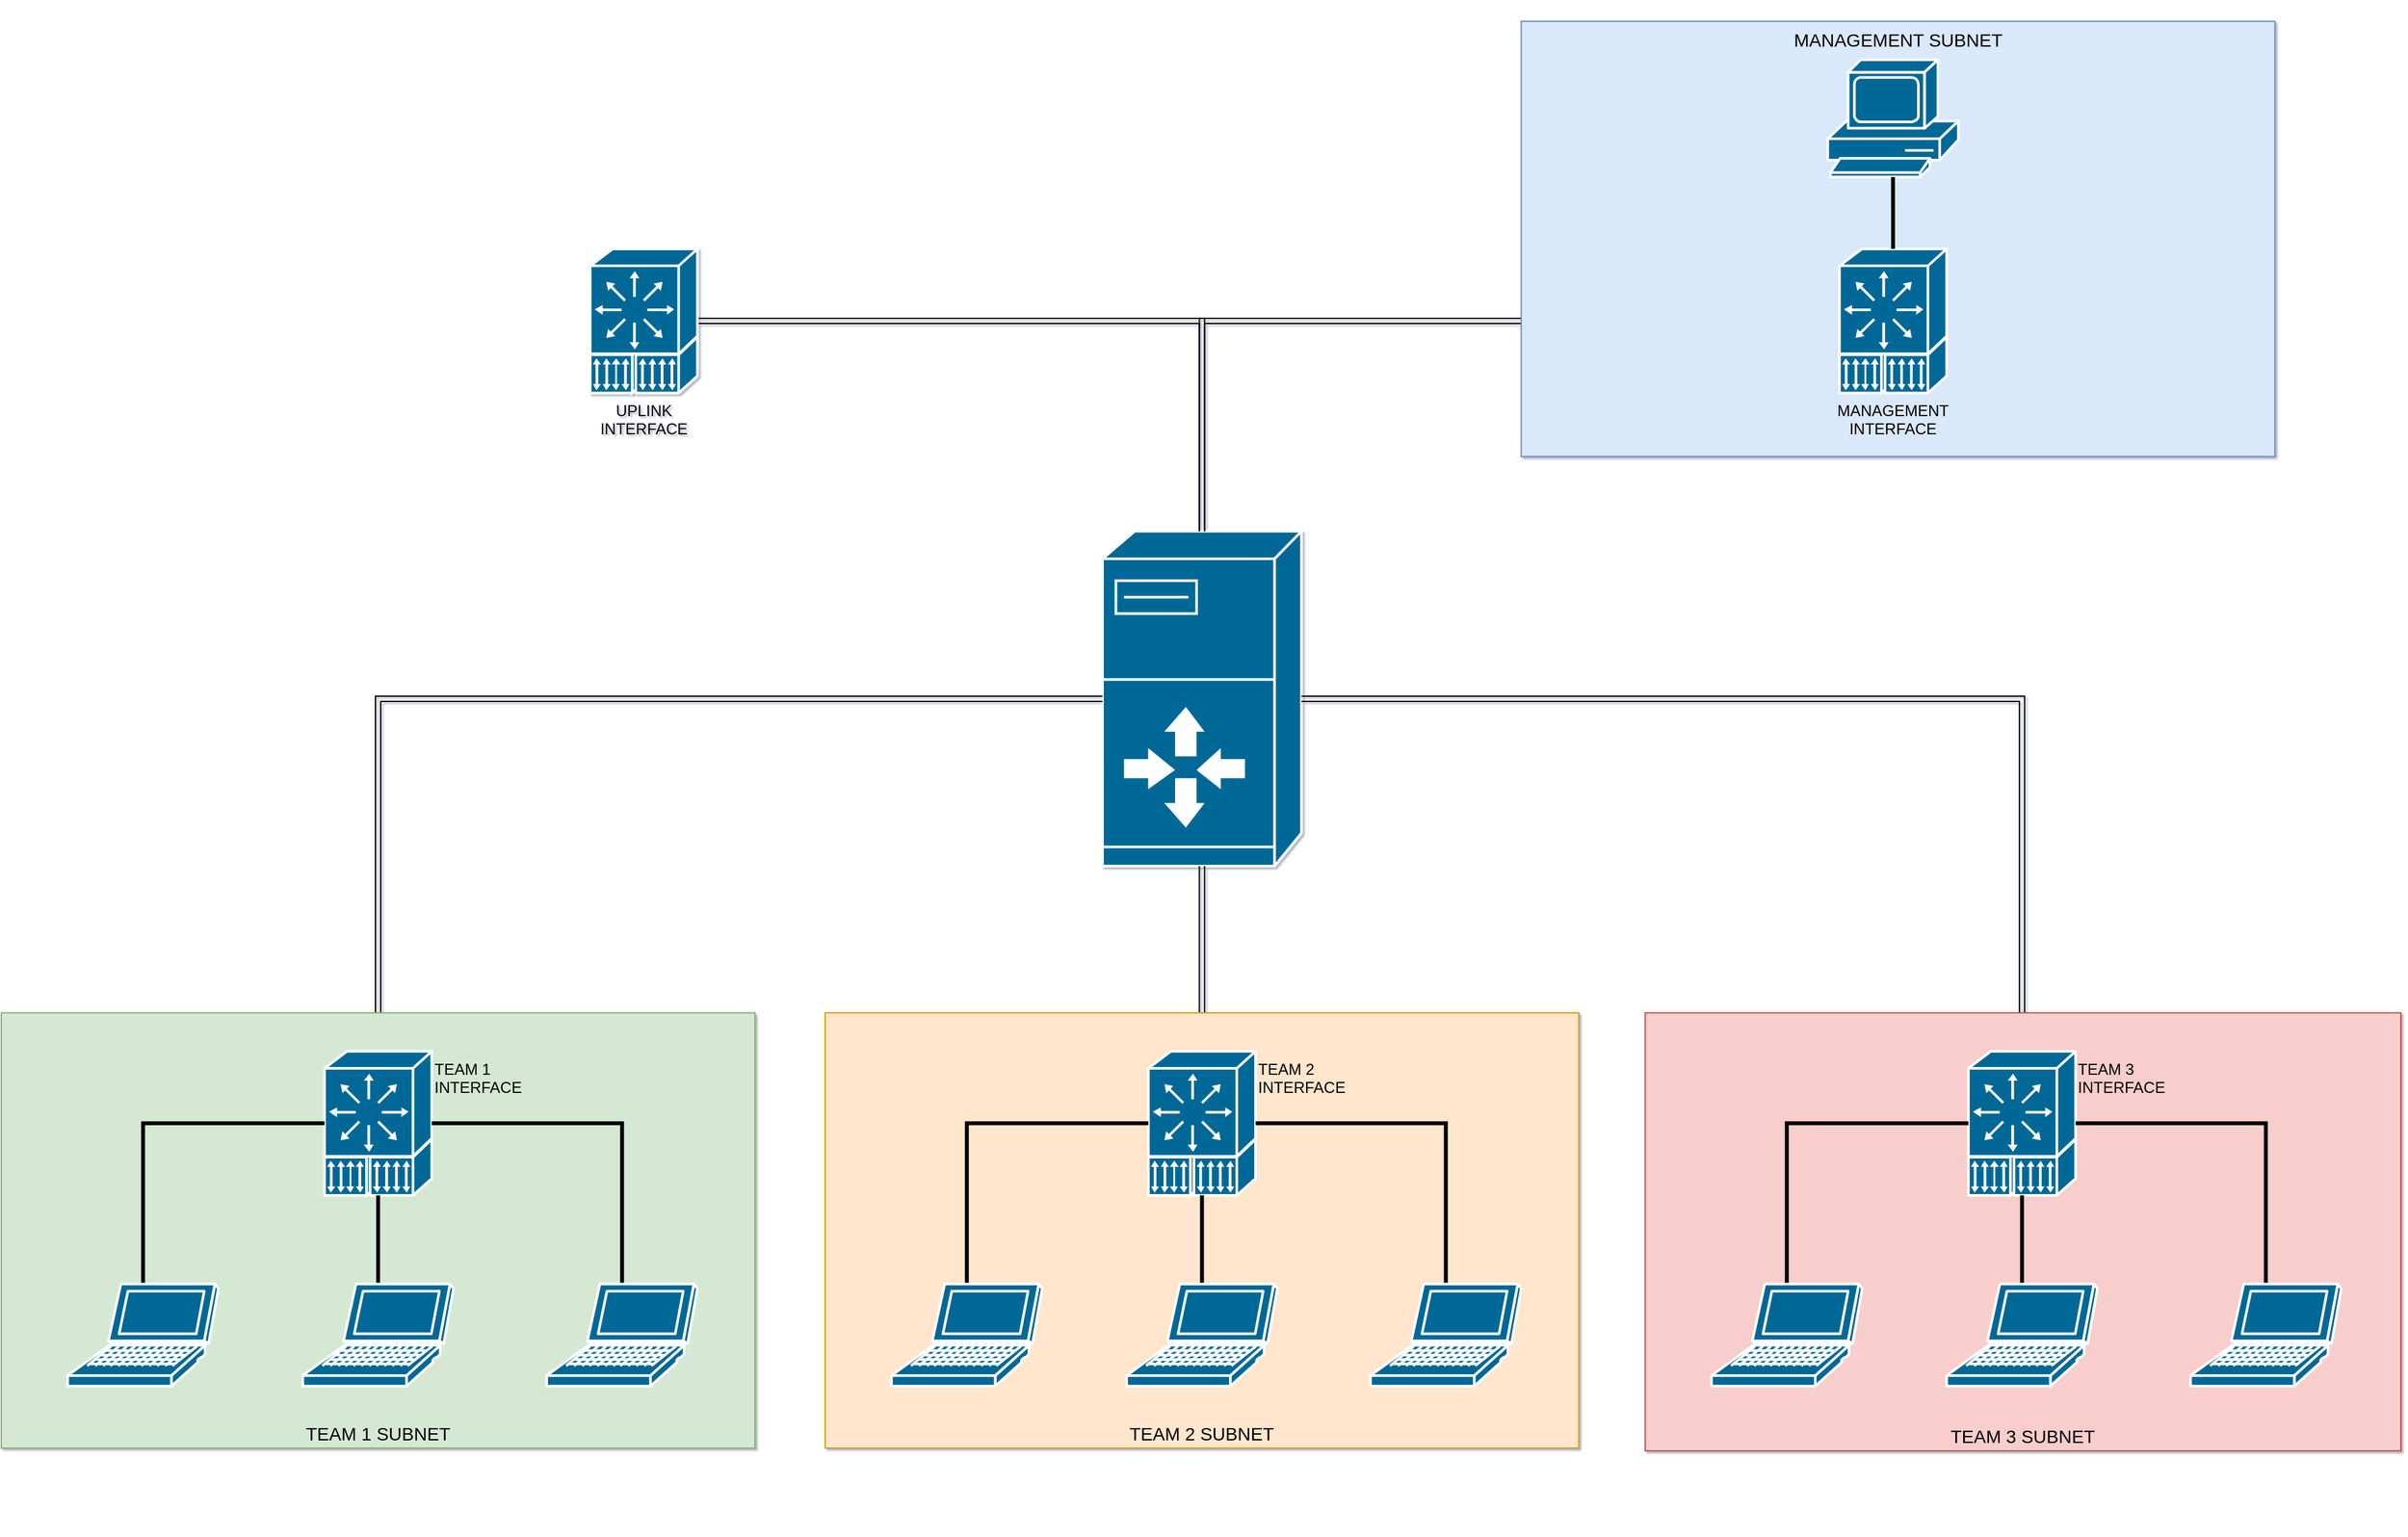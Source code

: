 <mxfile version="12.7.0" type="github">
  <diagram id="l5GeEBfZHHssQlTQPTFa" name="Page-1">
    <mxGraphModel dx="3085" dy="1968" grid="1" gridSize="10" guides="1" tooltips="1" connect="1" arrows="1" fold="1" page="1" pageScale="1" pageWidth="1920" pageHeight="1200" math="0" shadow="1">
      <root>
        <mxCell id="0"/>
        <mxCell id="1" parent="0"/>
        <mxCell id="Bj6Bwo_ux3LitwSMZHOG-42" value="" style="group" vertex="1" connectable="0" parent="1">
          <mxGeometry x="95" y="9.5" width="1790" height="1180.22" as="geometry"/>
        </mxCell>
        <mxCell id="af_4JqwX-g0Q7I4TWF5g-1" value="" style="shape=mxgraph.cisco.servers.server_with_router;html=1;dashed=0;fillColor=#036897;strokeColor=#ffffff;strokeWidth=2;verticalLabelPosition=bottom;verticalAlign=top" parent="1" vertex="1">
          <mxGeometry x="884.011" y="418.786" width="153.351" height="258.253" as="geometry"/>
        </mxCell>
        <mxCell id="af_4JqwX-g0Q7I4TWF5g-19" value="" style="edgeStyle=orthogonalEdgeStyle;rounded=0;orthogonalLoop=1;jettySize=auto;html=1;shape=link;targetPortConstraint=west;" parent="1" source="af_4JqwX-g0Q7I4TWF5g-1" target="af_4JqwX-g0Q7I4TWF5g-11" edge="1">
          <mxGeometry relative="1" as="geometry"/>
        </mxCell>
        <mxCell id="af_4JqwX-g0Q7I4TWF5g-16" value="" style="edgeStyle=orthogonalEdgeStyle;rounded=0;orthogonalLoop=1;jettySize=auto;html=1;shape=link;" parent="1" source="af_4JqwX-g0Q7I4TWF5g-1" target="af_4JqwX-g0Q7I4TWF5g-14" edge="1">
          <mxGeometry relative="1" as="geometry"/>
        </mxCell>
        <mxCell id="Bj6Bwo_ux3LitwSMZHOG-36" style="edgeStyle=orthogonalEdgeStyle;shape=link;rounded=0;orthogonalLoop=1;jettySize=auto;html=1;sourcePortConstraint=north;" edge="1" parent="1" source="Bj6Bwo_ux3LitwSMZHOG-20" target="af_4JqwX-g0Q7I4TWF5g-1">
          <mxGeometry relative="1" as="geometry"/>
        </mxCell>
        <mxCell id="Bj6Bwo_ux3LitwSMZHOG-35" style="edgeStyle=orthogonalEdgeStyle;rounded=0;orthogonalLoop=1;jettySize=auto;html=1;shape=link;sourcePortConstraint=north;" edge="1" parent="1" source="Bj6Bwo_ux3LitwSMZHOG-28" target="af_4JqwX-g0Q7I4TWF5g-1">
          <mxGeometry relative="1" as="geometry"/>
        </mxCell>
        <mxCell id="Bj6Bwo_ux3LitwSMZHOG-41" style="edgeStyle=orthogonalEdgeStyle;shape=link;rounded=0;orthogonalLoop=1;jettySize=auto;html=1;" edge="1" parent="1" source="Bj6Bwo_ux3LitwSMZHOG-39" target="af_4JqwX-g0Q7I4TWF5g-1">
          <mxGeometry relative="1" as="geometry"/>
        </mxCell>
        <mxCell id="Bj6Bwo_ux3LitwSMZHOG-44" value="" style="group" vertex="1" connectable="0" parent="1">
          <mxGeometry x="35" y="790.212" width="1850.0" height="337.848" as="geometry"/>
        </mxCell>
        <mxCell id="af_4JqwX-g0Q7I4TWF5g-32" value="TEAM 2 SUBNET" style="whiteSpace=wrap;html=1;fillColor=#ffe6cc;fontSize=14;strokeColor=#d79b00;verticalAlign=bottom;flipV=0;flipH=0;align=center;labelPosition=center;verticalLabelPosition=middle;direction=south;" parent="Bj6Bwo_ux3LitwSMZHOG-44" vertex="1">
          <mxGeometry x="635.151" y="0.005" width="581.072" height="335.729" as="geometry"/>
        </mxCell>
        <mxCell id="af_4JqwX-g0Q7I4TWF5g-14" value="TEAM 2&lt;br&gt;INTERFACE" style="shape=mxgraph.cisco.computers_and_peripherals.pc_adapter_card;html=1;dashed=0;fillColor=#036897;strokeColor=#ffffff;strokeWidth=2;verticalLabelPosition=middle;verticalAlign=top;labelPosition=right;align=left;" parent="Bj6Bwo_ux3LitwSMZHOG-44" vertex="1">
          <mxGeometry x="884.366" y="29.704" width="82.641" height="111.049" as="geometry"/>
        </mxCell>
        <mxCell id="af_4JqwX-g0Q7I4TWF5g-82" style="edgeStyle=orthogonalEdgeStyle;rounded=0;orthogonalLoop=1;jettySize=auto;html=1;endArrow=none;endFill=0;strokeWidth=3;sourcePortConstraint=north;" parent="Bj6Bwo_ux3LitwSMZHOG-44" source="af_4JqwX-g0Q7I4TWF5g-34" target="af_4JqwX-g0Q7I4TWF5g-14" edge="1">
          <mxGeometry relative="1" as="geometry"/>
        </mxCell>
        <mxCell id="af_4JqwX-g0Q7I4TWF5g-34" value="" style="shape=mxgraph.cisco.computers_and_peripherals.laptop;html=1;pointerEvents=1;dashed=0;fillColor=#036897;strokeColor=#ffffff;strokeWidth=2;verticalLabelPosition=bottom;verticalAlign=top;align=center;outlineConnect=0;" parent="Bj6Bwo_ux3LitwSMZHOG-44" vertex="1">
          <mxGeometry x="1055.614" y="209.19" width="116.214" height="78.767" as="geometry"/>
        </mxCell>
        <mxCell id="af_4JqwX-g0Q7I4TWF5g-81" style="edgeStyle=orthogonalEdgeStyle;rounded=0;orthogonalLoop=1;jettySize=auto;html=1;endArrow=none;endFill=0;strokeWidth=3;targetPortConstraint=west;" parent="Bj6Bwo_ux3LitwSMZHOG-44" source="af_4JqwX-g0Q7I4TWF5g-37" target="af_4JqwX-g0Q7I4TWF5g-14" edge="1">
          <mxGeometry relative="1" as="geometry"/>
        </mxCell>
        <mxCell id="af_4JqwX-g0Q7I4TWF5g-37" value="" style="shape=mxgraph.cisco.computers_and_peripherals.laptop;html=1;pointerEvents=1;dashed=0;fillColor=#036897;strokeColor=#ffffff;strokeWidth=2;verticalLabelPosition=bottom;verticalAlign=top;align=center;outlineConnect=0;" parent="Bj6Bwo_ux3LitwSMZHOG-44" vertex="1">
          <mxGeometry x="686.311" y="209.19" width="116.214" height="78.767" as="geometry"/>
        </mxCell>
        <mxCell id="af_4JqwX-g0Q7I4TWF5g-84" value="" style="edgeStyle=orthogonalEdgeStyle;rounded=0;orthogonalLoop=1;jettySize=auto;html=1;endArrow=none;endFill=0;strokeWidth=3;" parent="Bj6Bwo_ux3LitwSMZHOG-44" source="af_4JqwX-g0Q7I4TWF5g-38" target="af_4JqwX-g0Q7I4TWF5g-14" edge="1">
          <mxGeometry relative="1" as="geometry"/>
        </mxCell>
        <mxCell id="af_4JqwX-g0Q7I4TWF5g-38" value="" style="shape=mxgraph.cisco.computers_and_peripherals.laptop;html=1;pointerEvents=1;dashed=0;fillColor=#036897;strokeColor=#ffffff;strokeWidth=2;verticalLabelPosition=bottom;verticalAlign=top;align=center;outlineConnect=0;" parent="Bj6Bwo_ux3LitwSMZHOG-44" vertex="1">
          <mxGeometry x="867.579" y="209.19" width="116.214" height="78.767" as="geometry"/>
        </mxCell>
        <mxCell id="Bj6Bwo_ux3LitwSMZHOG-19" value="TEAM 3 SUBNET" style="whiteSpace=wrap;html=1;fillColor=#f8cecc;fontSize=14;strokeColor=#b85450;verticalAlign=bottom;flipV=0;flipH=0;align=center;labelPosition=center;verticalLabelPosition=middle;direction=south;" vertex="1" parent="Bj6Bwo_ux3LitwSMZHOG-44">
          <mxGeometry x="1267.382" width="582.618" height="337.848" as="geometry"/>
        </mxCell>
        <mxCell id="Bj6Bwo_ux3LitwSMZHOG-20" value="TEAM 3&lt;br&gt;INTERFACE" style="shape=mxgraph.cisco.computers_and_peripherals.pc_adapter_card;html=1;dashed=0;fillColor=#036897;strokeColor=#ffffff;strokeWidth=2;verticalLabelPosition=middle;verticalAlign=top;labelPosition=right;align=left;" vertex="1" parent="Bj6Bwo_ux3LitwSMZHOG-44">
          <mxGeometry x="1516.598" y="29.704" width="82.641" height="111.049" as="geometry"/>
        </mxCell>
        <mxCell id="Bj6Bwo_ux3LitwSMZHOG-21" style="edgeStyle=orthogonalEdgeStyle;rounded=0;orthogonalLoop=1;jettySize=auto;html=1;endArrow=none;endFill=0;strokeWidth=3;sourcePortConstraint=north;" edge="1" parent="Bj6Bwo_ux3LitwSMZHOG-44" source="Bj6Bwo_ux3LitwSMZHOG-22" target="Bj6Bwo_ux3LitwSMZHOG-20">
          <mxGeometry relative="1" as="geometry"/>
        </mxCell>
        <mxCell id="Bj6Bwo_ux3LitwSMZHOG-22" value="" style="shape=mxgraph.cisco.computers_and_peripherals.laptop;html=1;pointerEvents=1;dashed=0;fillColor=#036897;strokeColor=#ffffff;strokeWidth=2;verticalLabelPosition=bottom;verticalAlign=top;align=center;outlineConnect=0;" vertex="1" parent="Bj6Bwo_ux3LitwSMZHOG-44">
          <mxGeometry x="1687.847" y="209.19" width="116.214" height="78.767" as="geometry"/>
        </mxCell>
        <mxCell id="Bj6Bwo_ux3LitwSMZHOG-23" style="edgeStyle=orthogonalEdgeStyle;rounded=0;orthogonalLoop=1;jettySize=auto;html=1;endArrow=none;endFill=0;strokeWidth=3;targetPortConstraint=west;" edge="1" parent="Bj6Bwo_ux3LitwSMZHOG-44" source="Bj6Bwo_ux3LitwSMZHOG-24" target="Bj6Bwo_ux3LitwSMZHOG-20">
          <mxGeometry relative="1" as="geometry"/>
        </mxCell>
        <mxCell id="Bj6Bwo_ux3LitwSMZHOG-24" value="" style="shape=mxgraph.cisco.computers_and_peripherals.laptop;html=1;pointerEvents=1;dashed=0;fillColor=#036897;strokeColor=#ffffff;strokeWidth=2;verticalLabelPosition=bottom;verticalAlign=top;align=center;outlineConnect=0;" vertex="1" parent="Bj6Bwo_ux3LitwSMZHOG-44">
          <mxGeometry x="1318.543" y="209.19" width="116.214" height="78.767" as="geometry"/>
        </mxCell>
        <mxCell id="Bj6Bwo_ux3LitwSMZHOG-25" value="" style="edgeStyle=orthogonalEdgeStyle;rounded=0;orthogonalLoop=1;jettySize=auto;html=1;endArrow=none;endFill=0;strokeWidth=3;" edge="1" parent="Bj6Bwo_ux3LitwSMZHOG-44" source="Bj6Bwo_ux3LitwSMZHOG-26" target="Bj6Bwo_ux3LitwSMZHOG-20">
          <mxGeometry relative="1" as="geometry"/>
        </mxCell>
        <mxCell id="Bj6Bwo_ux3LitwSMZHOG-26" value="" style="shape=mxgraph.cisco.computers_and_peripherals.laptop;html=1;pointerEvents=1;dashed=0;fillColor=#036897;strokeColor=#ffffff;strokeWidth=2;verticalLabelPosition=bottom;verticalAlign=top;align=center;outlineConnect=0;" vertex="1" parent="Bj6Bwo_ux3LitwSMZHOG-44">
          <mxGeometry x="1499.812" y="209.19" width="116.214" height="78.767" as="geometry"/>
        </mxCell>
        <mxCell id="Bj6Bwo_ux3LitwSMZHOG-27" value="TEAM 1 SUBNET" style="whiteSpace=wrap;html=1;fillColor=#d5e8d4;fontSize=14;strokeColor=#82b366;verticalAlign=bottom;flipV=0;flipH=0;align=center;labelPosition=center;verticalLabelPosition=middle;direction=south;" vertex="1" parent="Bj6Bwo_ux3LitwSMZHOG-44">
          <mxGeometry y="0.005" width="581.072" height="335.729" as="geometry"/>
        </mxCell>
        <mxCell id="Bj6Bwo_ux3LitwSMZHOG-28" value="TEAM 1&lt;br&gt;INTERFACE" style="shape=mxgraph.cisco.computers_and_peripherals.pc_adapter_card;html=1;dashed=0;fillColor=#036897;strokeColor=#ffffff;strokeWidth=2;verticalLabelPosition=middle;verticalAlign=top;labelPosition=right;align=left;" vertex="1" parent="Bj6Bwo_ux3LitwSMZHOG-44">
          <mxGeometry x="249.215" y="29.704" width="82.641" height="111.049" as="geometry"/>
        </mxCell>
        <mxCell id="Bj6Bwo_ux3LitwSMZHOG-29" style="edgeStyle=orthogonalEdgeStyle;rounded=0;orthogonalLoop=1;jettySize=auto;html=1;endArrow=none;endFill=0;strokeWidth=3;sourcePortConstraint=north;" edge="1" parent="Bj6Bwo_ux3LitwSMZHOG-44" source="Bj6Bwo_ux3LitwSMZHOG-30" target="Bj6Bwo_ux3LitwSMZHOG-28">
          <mxGeometry relative="1" as="geometry"/>
        </mxCell>
        <mxCell id="Bj6Bwo_ux3LitwSMZHOG-30" value="" style="shape=mxgraph.cisco.computers_and_peripherals.laptop;html=1;pointerEvents=1;dashed=0;fillColor=#036897;strokeColor=#ffffff;strokeWidth=2;verticalLabelPosition=bottom;verticalAlign=top;align=center;outlineConnect=0;" vertex="1" parent="Bj6Bwo_ux3LitwSMZHOG-44">
          <mxGeometry x="420.464" y="209.19" width="116.214" height="78.767" as="geometry"/>
        </mxCell>
        <mxCell id="Bj6Bwo_ux3LitwSMZHOG-31" style="edgeStyle=orthogonalEdgeStyle;rounded=0;orthogonalLoop=1;jettySize=auto;html=1;endArrow=none;endFill=0;strokeWidth=3;targetPortConstraint=west;" edge="1" parent="Bj6Bwo_ux3LitwSMZHOG-44" source="Bj6Bwo_ux3LitwSMZHOG-32" target="Bj6Bwo_ux3LitwSMZHOG-28">
          <mxGeometry relative="1" as="geometry"/>
        </mxCell>
        <mxCell id="Bj6Bwo_ux3LitwSMZHOG-32" value="" style="shape=mxgraph.cisco.computers_and_peripherals.laptop;html=1;pointerEvents=1;dashed=0;fillColor=#036897;strokeColor=#ffffff;strokeWidth=2;verticalLabelPosition=bottom;verticalAlign=top;align=center;outlineConnect=0;" vertex="1" parent="Bj6Bwo_ux3LitwSMZHOG-44">
          <mxGeometry x="51.16" y="209.19" width="116.214" height="78.767" as="geometry"/>
        </mxCell>
        <mxCell id="Bj6Bwo_ux3LitwSMZHOG-33" value="" style="edgeStyle=orthogonalEdgeStyle;rounded=0;orthogonalLoop=1;jettySize=auto;html=1;endArrow=none;endFill=0;strokeWidth=3;" edge="1" parent="Bj6Bwo_ux3LitwSMZHOG-44" source="Bj6Bwo_ux3LitwSMZHOG-34" target="Bj6Bwo_ux3LitwSMZHOG-28">
          <mxGeometry relative="1" as="geometry"/>
        </mxCell>
        <mxCell id="Bj6Bwo_ux3LitwSMZHOG-34" value="" style="shape=mxgraph.cisco.computers_and_peripherals.laptop;html=1;pointerEvents=1;dashed=0;fillColor=#036897;strokeColor=#ffffff;strokeWidth=2;verticalLabelPosition=bottom;verticalAlign=top;align=center;outlineConnect=0;" vertex="1" parent="Bj6Bwo_ux3LitwSMZHOG-44">
          <mxGeometry x="232.429" y="209.19" width="116.214" height="78.767" as="geometry"/>
        </mxCell>
        <mxCell id="Bj6Bwo_ux3LitwSMZHOG-45" value="" style="group" vertex="1" connectable="0" parent="1">
          <mxGeometry x="489.037" y="25.41" width="1298.864" height="335.729" as="geometry"/>
        </mxCell>
        <mxCell id="af_4JqwX-g0Q7I4TWF5g-31" value="MANAGEMENT SUBNET" style="whiteSpace=wrap;html=1;fillColor=#dae8fc;fontSize=14;strokeColor=#6c8ebf;verticalAlign=top;" parent="Bj6Bwo_ux3LitwSMZHOG-45" vertex="1">
          <mxGeometry x="717.792" width="581.072" height="335.729" as="geometry"/>
        </mxCell>
        <mxCell id="af_4JqwX-g0Q7I4TWF5g-11" value="MANAGEMENT&lt;br&gt;INTERFACE" style="shape=mxgraph.cisco.computers_and_peripherals.pc_adapter_card;html=1;dashed=0;fillColor=#036897;strokeColor=#ffffff;strokeWidth=2;verticalLabelPosition=bottom;verticalAlign=top" parent="Bj6Bwo_ux3LitwSMZHOG-45" vertex="1">
          <mxGeometry x="963.133" y="175.612" width="82.641" height="111.049" as="geometry"/>
        </mxCell>
        <mxCell id="af_4JqwX-g0Q7I4TWF5g-20" value="" style="shape=mxgraph.cisco.computers_and_peripherals.pc;html=1;pointerEvents=1;dashed=0;fillColor=#036897;strokeColor=#ffffff;strokeWidth=2;verticalLabelPosition=bottom;verticalAlign=top;align=center;outlineConnect=0;" parent="Bj6Bwo_ux3LitwSMZHOG-45" vertex="1">
          <mxGeometry x="954.095" y="29.699" width="100.719" height="90.389" as="geometry"/>
        </mxCell>
        <mxCell id="af_4JqwX-g0Q7I4TWF5g-91" value="" style="edgeStyle=orthogonalEdgeStyle;rounded=0;orthogonalLoop=1;jettySize=auto;html=1;endArrow=none;endFill=0;strokeWidth=3;" parent="Bj6Bwo_ux3LitwSMZHOG-45" source="af_4JqwX-g0Q7I4TWF5g-11" target="af_4JqwX-g0Q7I4TWF5g-20" edge="1">
          <mxGeometry relative="1" as="geometry"/>
        </mxCell>
        <mxCell id="af_4JqwX-g0Q7I4TWF5g-29" value="&lt;span style=&quot;color: rgba(0 , 0 , 0 , 0) ; font-family: monospace ; font-size: 0px&quot;&gt;%3CmxGraphModel%3E%3Croot%3E%3CmxCell%20id%3D%220%22%2F%3E%3CmxCell%20id%3D%221%22%20parent%3D%220%22%2F%3E%3CmxCell%20id%3D%222%22%20value%3D%22Enterprise%20Networks%22%20style%3D%22whiteSpace%3Dwrap%3Bhtml%3D1%3BfillColor%3D%23FFD470%3BgradientColor%3Dnone%3BfontSize%3D14%3BstrokeColor%3Dnone%3BverticalAlign%3Dtop%3B%22%20vertex%3D%221%22%20parent%3D%221%22%3E%3CmxGeometry%20x%3D%22170%22%20y%3D%22100%22%20width%3D%22317%22%20height%3D%22678%22%20as%3D%22geometry%22%2F%3E%3C%2FmxCell%3E%3C%2Froot%3E%3C%2FmxGraphModel%3E&lt;/span&gt;" style="text;html=1;align=center;verticalAlign=middle;resizable=0;points=[];autosize=1;" parent="Bj6Bwo_ux3LitwSMZHOG-45" vertex="1">
          <mxGeometry x="113.477" y="296.991" width="20" height="20" as="geometry"/>
        </mxCell>
        <mxCell id="Bj6Bwo_ux3LitwSMZHOG-39" value="UPLINK&lt;br&gt;INTERFACE" style="shape=mxgraph.cisco.computers_and_peripherals.pc_adapter_card;html=1;dashed=0;fillColor=#036897;strokeColor=#ffffff;strokeWidth=2;verticalLabelPosition=bottom;verticalAlign=top" vertex="1" parent="Bj6Bwo_ux3LitwSMZHOG-45">
          <mxGeometry y="175.612" width="82.641" height="111.049" as="geometry"/>
        </mxCell>
      </root>
    </mxGraphModel>
  </diagram>
</mxfile>
